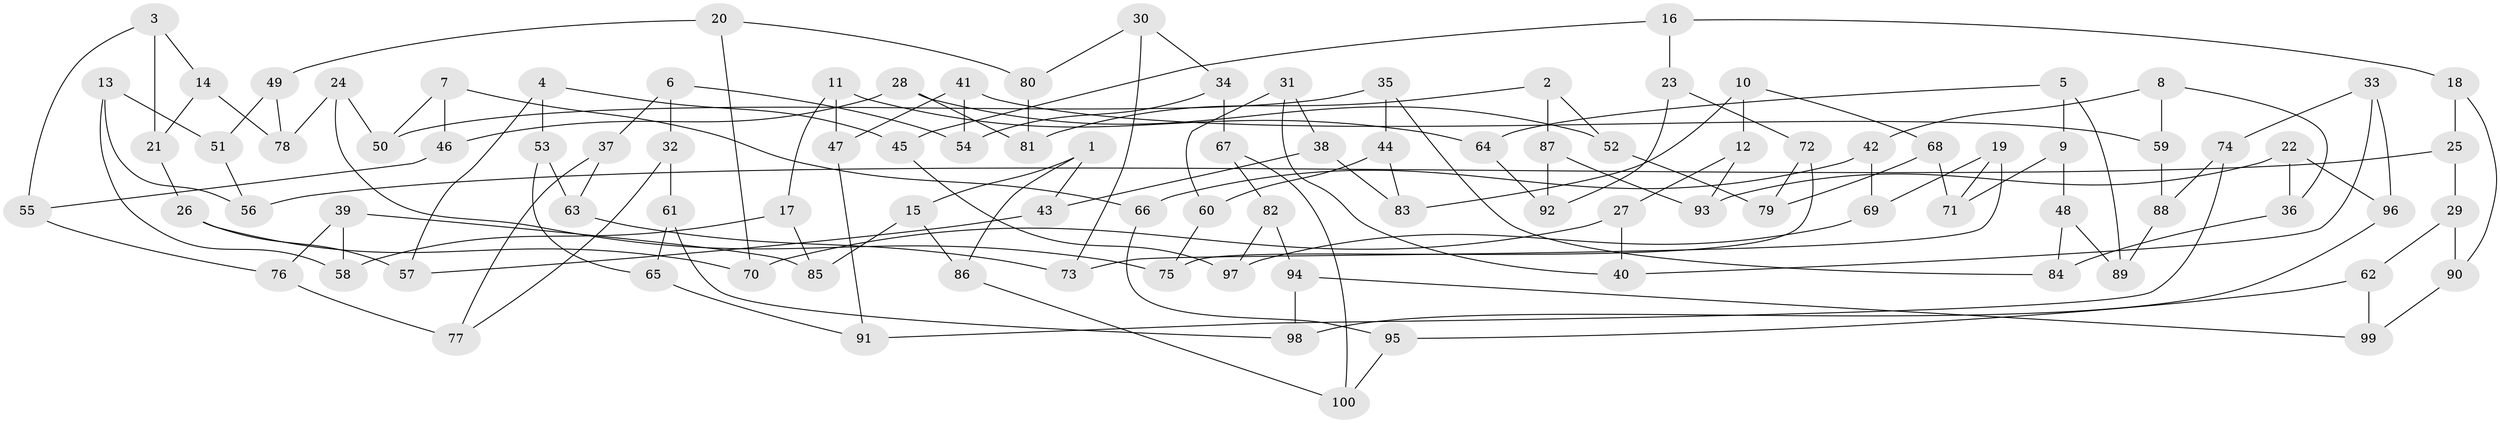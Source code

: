 // Generated by graph-tools (version 1.1) at 2025/39/02/21/25 10:39:00]
// undirected, 100 vertices, 150 edges
graph export_dot {
graph [start="1"]
  node [color=gray90,style=filled];
  1;
  2;
  3;
  4;
  5;
  6;
  7;
  8;
  9;
  10;
  11;
  12;
  13;
  14;
  15;
  16;
  17;
  18;
  19;
  20;
  21;
  22;
  23;
  24;
  25;
  26;
  27;
  28;
  29;
  30;
  31;
  32;
  33;
  34;
  35;
  36;
  37;
  38;
  39;
  40;
  41;
  42;
  43;
  44;
  45;
  46;
  47;
  48;
  49;
  50;
  51;
  52;
  53;
  54;
  55;
  56;
  57;
  58;
  59;
  60;
  61;
  62;
  63;
  64;
  65;
  66;
  67;
  68;
  69;
  70;
  71;
  72;
  73;
  74;
  75;
  76;
  77;
  78;
  79;
  80;
  81;
  82;
  83;
  84;
  85;
  86;
  87;
  88;
  89;
  90;
  91;
  92;
  93;
  94;
  95;
  96;
  97;
  98;
  99;
  100;
  1 -- 43;
  1 -- 86;
  1 -- 15;
  2 -- 81;
  2 -- 87;
  2 -- 52;
  3 -- 14;
  3 -- 21;
  3 -- 55;
  4 -- 57;
  4 -- 53;
  4 -- 45;
  5 -- 64;
  5 -- 9;
  5 -- 89;
  6 -- 37;
  6 -- 32;
  6 -- 54;
  7 -- 46;
  7 -- 50;
  7 -- 66;
  8 -- 42;
  8 -- 36;
  8 -- 59;
  9 -- 71;
  9 -- 48;
  10 -- 83;
  10 -- 12;
  10 -- 68;
  11 -- 64;
  11 -- 47;
  11 -- 17;
  12 -- 27;
  12 -- 93;
  13 -- 51;
  13 -- 58;
  13 -- 56;
  14 -- 78;
  14 -- 21;
  15 -- 86;
  15 -- 85;
  16 -- 23;
  16 -- 18;
  16 -- 45;
  17 -- 58;
  17 -- 85;
  18 -- 25;
  18 -- 90;
  19 -- 73;
  19 -- 69;
  19 -- 71;
  20 -- 49;
  20 -- 70;
  20 -- 80;
  21 -- 26;
  22 -- 93;
  22 -- 96;
  22 -- 36;
  23 -- 72;
  23 -- 92;
  24 -- 78;
  24 -- 75;
  24 -- 50;
  25 -- 56;
  25 -- 29;
  26 -- 70;
  26 -- 57;
  27 -- 40;
  27 -- 70;
  28 -- 46;
  28 -- 52;
  28 -- 81;
  29 -- 62;
  29 -- 90;
  30 -- 80;
  30 -- 73;
  30 -- 34;
  31 -- 40;
  31 -- 60;
  31 -- 38;
  32 -- 77;
  32 -- 61;
  33 -- 40;
  33 -- 96;
  33 -- 74;
  34 -- 67;
  34 -- 54;
  35 -- 44;
  35 -- 84;
  35 -- 50;
  36 -- 84;
  37 -- 77;
  37 -- 63;
  38 -- 43;
  38 -- 83;
  39 -- 76;
  39 -- 85;
  39 -- 58;
  41 -- 59;
  41 -- 47;
  41 -- 54;
  42 -- 69;
  42 -- 66;
  43 -- 57;
  44 -- 60;
  44 -- 83;
  45 -- 97;
  46 -- 55;
  47 -- 91;
  48 -- 89;
  48 -- 84;
  49 -- 51;
  49 -- 78;
  51 -- 56;
  52 -- 79;
  53 -- 63;
  53 -- 65;
  55 -- 76;
  59 -- 88;
  60 -- 75;
  61 -- 65;
  61 -- 98;
  62 -- 99;
  62 -- 95;
  63 -- 73;
  64 -- 92;
  65 -- 91;
  66 -- 95;
  67 -- 100;
  67 -- 82;
  68 -- 71;
  68 -- 79;
  69 -- 97;
  72 -- 79;
  72 -- 75;
  74 -- 88;
  74 -- 91;
  76 -- 77;
  80 -- 81;
  82 -- 94;
  82 -- 97;
  86 -- 100;
  87 -- 92;
  87 -- 93;
  88 -- 89;
  90 -- 99;
  94 -- 99;
  94 -- 98;
  95 -- 100;
  96 -- 98;
}
